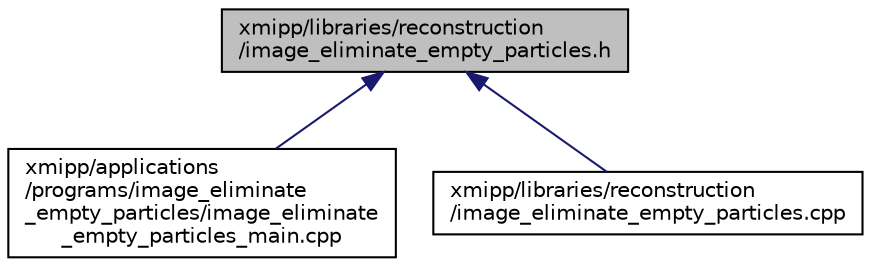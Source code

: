 digraph "xmipp/libraries/reconstruction/image_eliminate_empty_particles.h"
{
  edge [fontname="Helvetica",fontsize="10",labelfontname="Helvetica",labelfontsize="10"];
  node [fontname="Helvetica",fontsize="10",shape=record];
  Node89 [label="xmipp/libraries/reconstruction\l/image_eliminate_empty_particles.h",height=0.2,width=0.4,color="black", fillcolor="grey75", style="filled", fontcolor="black"];
  Node89 -> Node90 [dir="back",color="midnightblue",fontsize="10",style="solid",fontname="Helvetica"];
  Node90 [label="xmipp/applications\l/programs/image_eliminate\l_empty_particles/image_eliminate\l_empty_particles_main.cpp",height=0.2,width=0.4,color="black", fillcolor="white", style="filled",URL="$image__eliminate__empty__particles__main_8cpp.html"];
  Node89 -> Node91 [dir="back",color="midnightblue",fontsize="10",style="solid",fontname="Helvetica"];
  Node91 [label="xmipp/libraries/reconstruction\l/image_eliminate_empty_particles.cpp",height=0.2,width=0.4,color="black", fillcolor="white", style="filled",URL="$image__eliminate__empty__particles_8cpp.html"];
}
